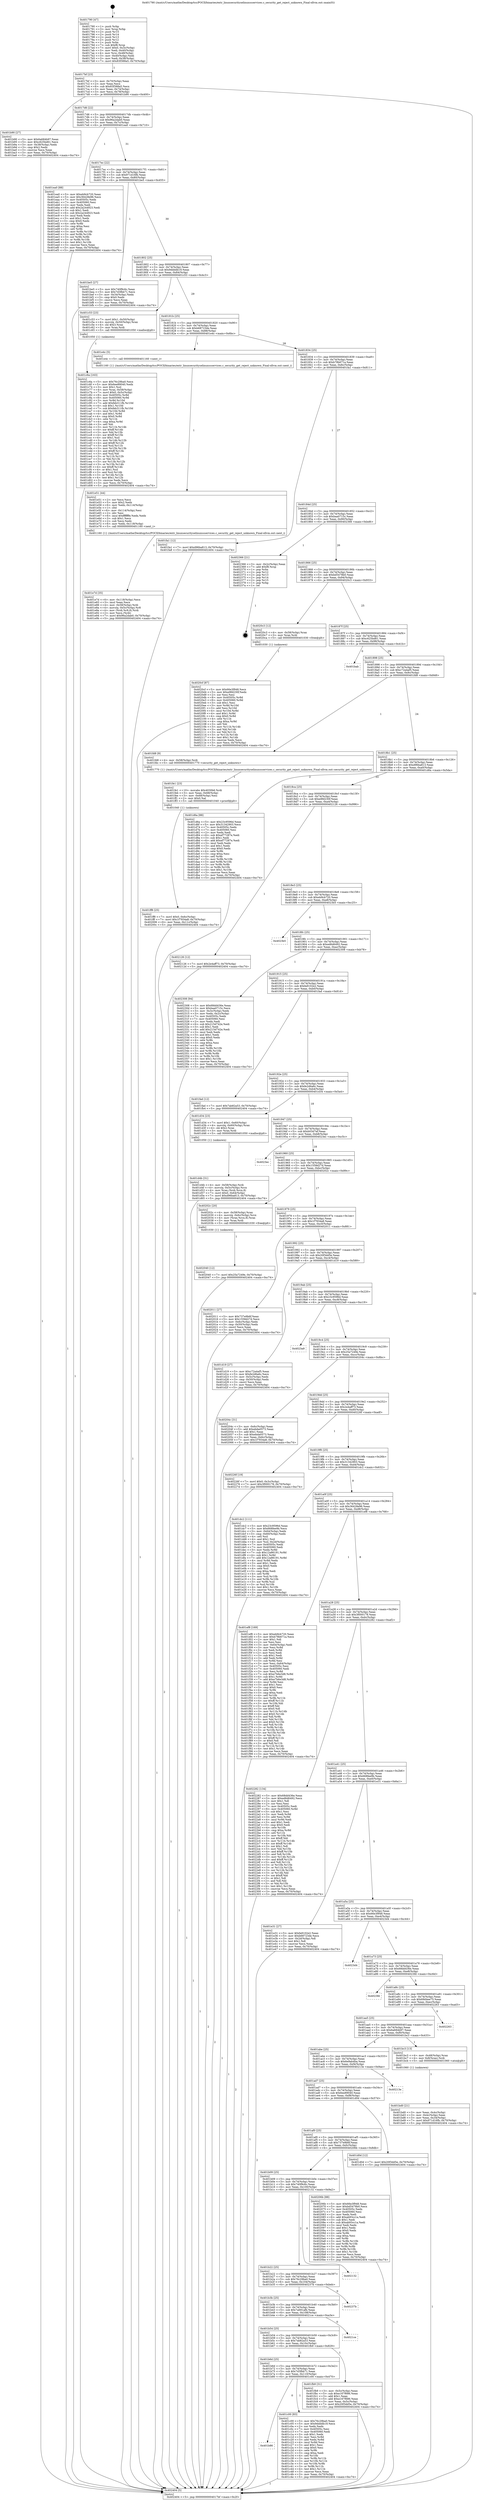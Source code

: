 digraph "0x401790" {
  label = "0x401790 (/mnt/c/Users/mathe/Desktop/tcc/POCII/binaries/extr_linuxsecurityselinuxssservices.c_security_get_reject_unknown_Final-ollvm.out::main(0))"
  labelloc = "t"
  node[shape=record]

  Entry [label="",width=0.3,height=0.3,shape=circle,fillcolor=black,style=filled]
  "0x4017bf" [label="{
     0x4017bf [23]\l
     | [instrs]\l
     &nbsp;&nbsp;0x4017bf \<+3\>: mov -0x70(%rbp),%eax\l
     &nbsp;&nbsp;0x4017c2 \<+2\>: mov %eax,%ecx\l
     &nbsp;&nbsp;0x4017c4 \<+6\>: sub $0x83f388a5,%ecx\l
     &nbsp;&nbsp;0x4017ca \<+3\>: mov %eax,-0x74(%rbp)\l
     &nbsp;&nbsp;0x4017cd \<+3\>: mov %ecx,-0x78(%rbp)\l
     &nbsp;&nbsp;0x4017d0 \<+6\>: je 0000000000401b90 \<main+0x400\>\l
  }"]
  "0x401b90" [label="{
     0x401b90 [27]\l
     | [instrs]\l
     &nbsp;&nbsp;0x401b90 \<+5\>: mov $0x6a684b97,%eax\l
     &nbsp;&nbsp;0x401b95 \<+5\>: mov $0xc625bd61,%ecx\l
     &nbsp;&nbsp;0x401b9a \<+3\>: mov -0x38(%rbp),%edx\l
     &nbsp;&nbsp;0x401b9d \<+3\>: cmp $0x2,%edx\l
     &nbsp;&nbsp;0x401ba0 \<+3\>: cmovne %ecx,%eax\l
     &nbsp;&nbsp;0x401ba3 \<+3\>: mov %eax,-0x70(%rbp)\l
     &nbsp;&nbsp;0x401ba6 \<+5\>: jmp 0000000000402404 \<main+0xc74\>\l
  }"]
  "0x4017d6" [label="{
     0x4017d6 [22]\l
     | [instrs]\l
     &nbsp;&nbsp;0x4017d6 \<+5\>: jmp 00000000004017db \<main+0x4b\>\l
     &nbsp;&nbsp;0x4017db \<+3\>: mov -0x74(%rbp),%eax\l
     &nbsp;&nbsp;0x4017de \<+5\>: sub $0x96a2dab0,%eax\l
     &nbsp;&nbsp;0x4017e3 \<+3\>: mov %eax,-0x7c(%rbp)\l
     &nbsp;&nbsp;0x4017e6 \<+6\>: je 0000000000401ea0 \<main+0x710\>\l
  }"]
  "0x402404" [label="{
     0x402404 [5]\l
     | [instrs]\l
     &nbsp;&nbsp;0x402404 \<+5\>: jmp 00000000004017bf \<main+0x2f\>\l
  }"]
  "0x401790" [label="{
     0x401790 [47]\l
     | [instrs]\l
     &nbsp;&nbsp;0x401790 \<+1\>: push %rbp\l
     &nbsp;&nbsp;0x401791 \<+3\>: mov %rsp,%rbp\l
     &nbsp;&nbsp;0x401794 \<+2\>: push %r15\l
     &nbsp;&nbsp;0x401796 \<+2\>: push %r14\l
     &nbsp;&nbsp;0x401798 \<+2\>: push %r13\l
     &nbsp;&nbsp;0x40179a \<+2\>: push %r12\l
     &nbsp;&nbsp;0x40179c \<+1\>: push %rbx\l
     &nbsp;&nbsp;0x40179d \<+7\>: sub $0xf8,%rsp\l
     &nbsp;&nbsp;0x4017a4 \<+7\>: movl $0x0,-0x3c(%rbp)\l
     &nbsp;&nbsp;0x4017ab \<+3\>: mov %edi,-0x40(%rbp)\l
     &nbsp;&nbsp;0x4017ae \<+4\>: mov %rsi,-0x48(%rbp)\l
     &nbsp;&nbsp;0x4017b2 \<+3\>: mov -0x40(%rbp),%edi\l
     &nbsp;&nbsp;0x4017b5 \<+3\>: mov %edi,-0x38(%rbp)\l
     &nbsp;&nbsp;0x4017b8 \<+7\>: movl $0x83f388a5,-0x70(%rbp)\l
  }"]
  Exit [label="",width=0.3,height=0.3,shape=circle,fillcolor=black,style=filled,peripheries=2]
  "0x401ea0" [label="{
     0x401ea0 [88]\l
     | [instrs]\l
     &nbsp;&nbsp;0x401ea0 \<+5\>: mov $0xeb9cb720,%eax\l
     &nbsp;&nbsp;0x401ea5 \<+5\>: mov $0x36428e96,%ecx\l
     &nbsp;&nbsp;0x401eaa \<+7\>: mov 0x40505c,%edx\l
     &nbsp;&nbsp;0x401eb1 \<+7\>: mov 0x405060,%esi\l
     &nbsp;&nbsp;0x401eb8 \<+2\>: mov %edx,%edi\l
     &nbsp;&nbsp;0x401eba \<+6\>: add $0x2a244923,%edi\l
     &nbsp;&nbsp;0x401ec0 \<+3\>: sub $0x1,%edi\l
     &nbsp;&nbsp;0x401ec3 \<+6\>: sub $0x2a244923,%edi\l
     &nbsp;&nbsp;0x401ec9 \<+3\>: imul %edi,%edx\l
     &nbsp;&nbsp;0x401ecc \<+3\>: and $0x1,%edx\l
     &nbsp;&nbsp;0x401ecf \<+3\>: cmp $0x0,%edx\l
     &nbsp;&nbsp;0x401ed2 \<+4\>: sete %r8b\l
     &nbsp;&nbsp;0x401ed6 \<+3\>: cmp $0xa,%esi\l
     &nbsp;&nbsp;0x401ed9 \<+4\>: setl %r9b\l
     &nbsp;&nbsp;0x401edd \<+3\>: mov %r8b,%r10b\l
     &nbsp;&nbsp;0x401ee0 \<+3\>: and %r9b,%r10b\l
     &nbsp;&nbsp;0x401ee3 \<+3\>: xor %r9b,%r8b\l
     &nbsp;&nbsp;0x401ee6 \<+3\>: or %r8b,%r10b\l
     &nbsp;&nbsp;0x401ee9 \<+4\>: test $0x1,%r10b\l
     &nbsp;&nbsp;0x401eed \<+3\>: cmovne %ecx,%eax\l
     &nbsp;&nbsp;0x401ef0 \<+3\>: mov %eax,-0x70(%rbp)\l
     &nbsp;&nbsp;0x401ef3 \<+5\>: jmp 0000000000402404 \<main+0xc74\>\l
  }"]
  "0x4017ec" [label="{
     0x4017ec [22]\l
     | [instrs]\l
     &nbsp;&nbsp;0x4017ec \<+5\>: jmp 00000000004017f1 \<main+0x61\>\l
     &nbsp;&nbsp;0x4017f1 \<+3\>: mov -0x74(%rbp),%eax\l
     &nbsp;&nbsp;0x4017f4 \<+5\>: sub $0x971d16fb,%eax\l
     &nbsp;&nbsp;0x4017f9 \<+3\>: mov %eax,-0x80(%rbp)\l
     &nbsp;&nbsp;0x4017fc \<+6\>: je 0000000000401be5 \<main+0x455\>\l
  }"]
  "0x4020cf" [label="{
     0x4020cf [87]\l
     | [instrs]\l
     &nbsp;&nbsp;0x4020cf \<+5\>: mov $0x66e3f948,%ecx\l
     &nbsp;&nbsp;0x4020d4 \<+5\>: mov $0xe9fd230f,%edx\l
     &nbsp;&nbsp;0x4020d9 \<+2\>: xor %esi,%esi\l
     &nbsp;&nbsp;0x4020db \<+8\>: mov 0x40505c,%r8d\l
     &nbsp;&nbsp;0x4020e3 \<+8\>: mov 0x405060,%r9d\l
     &nbsp;&nbsp;0x4020eb \<+3\>: sub $0x1,%esi\l
     &nbsp;&nbsp;0x4020ee \<+3\>: mov %r8d,%r10d\l
     &nbsp;&nbsp;0x4020f1 \<+3\>: add %esi,%r10d\l
     &nbsp;&nbsp;0x4020f4 \<+4\>: imul %r10d,%r8d\l
     &nbsp;&nbsp;0x4020f8 \<+4\>: and $0x1,%r8d\l
     &nbsp;&nbsp;0x4020fc \<+4\>: cmp $0x0,%r8d\l
     &nbsp;&nbsp;0x402100 \<+4\>: sete %r11b\l
     &nbsp;&nbsp;0x402104 \<+4\>: cmp $0xa,%r9d\l
     &nbsp;&nbsp;0x402108 \<+3\>: setl %bl\l
     &nbsp;&nbsp;0x40210b \<+3\>: mov %r11b,%r14b\l
     &nbsp;&nbsp;0x40210e \<+3\>: and %bl,%r14b\l
     &nbsp;&nbsp;0x402111 \<+3\>: xor %bl,%r11b\l
     &nbsp;&nbsp;0x402114 \<+3\>: or %r11b,%r14b\l
     &nbsp;&nbsp;0x402117 \<+4\>: test $0x1,%r14b\l
     &nbsp;&nbsp;0x40211b \<+3\>: cmovne %edx,%ecx\l
     &nbsp;&nbsp;0x40211e \<+3\>: mov %ecx,-0x70(%rbp)\l
     &nbsp;&nbsp;0x402121 \<+5\>: jmp 0000000000402404 \<main+0xc74\>\l
  }"]
  "0x401be5" [label="{
     0x401be5 [27]\l
     | [instrs]\l
     &nbsp;&nbsp;0x401be5 \<+5\>: mov $0x740f9c6c,%eax\l
     &nbsp;&nbsp;0x401bea \<+5\>: mov $0x7d3fbb71,%ecx\l
     &nbsp;&nbsp;0x401bef \<+3\>: mov -0x34(%rbp),%edx\l
     &nbsp;&nbsp;0x401bf2 \<+3\>: cmp $0x0,%edx\l
     &nbsp;&nbsp;0x401bf5 \<+3\>: cmove %ecx,%eax\l
     &nbsp;&nbsp;0x401bf8 \<+3\>: mov %eax,-0x70(%rbp)\l
     &nbsp;&nbsp;0x401bfb \<+5\>: jmp 0000000000402404 \<main+0xc74\>\l
  }"]
  "0x401802" [label="{
     0x401802 [25]\l
     | [instrs]\l
     &nbsp;&nbsp;0x401802 \<+5\>: jmp 0000000000401807 \<main+0x77\>\l
     &nbsp;&nbsp;0x401807 \<+3\>: mov -0x74(%rbp),%eax\l
     &nbsp;&nbsp;0x40180a \<+5\>: sub $0x9ddddb19,%eax\l
     &nbsp;&nbsp;0x40180f \<+6\>: mov %eax,-0x84(%rbp)\l
     &nbsp;&nbsp;0x401815 \<+6\>: je 0000000000401c53 \<main+0x4c3\>\l
  }"]
  "0x402040" [label="{
     0x402040 [12]\l
     | [instrs]\l
     &nbsp;&nbsp;0x402040 \<+7\>: movl $0x25a7249e,-0x70(%rbp)\l
     &nbsp;&nbsp;0x402047 \<+5\>: jmp 0000000000402404 \<main+0xc74\>\l
  }"]
  "0x401c53" [label="{
     0x401c53 [23]\l
     | [instrs]\l
     &nbsp;&nbsp;0x401c53 \<+7\>: movl $0x1,-0x50(%rbp)\l
     &nbsp;&nbsp;0x401c5a \<+4\>: movslq -0x50(%rbp),%rax\l
     &nbsp;&nbsp;0x401c5e \<+4\>: shl $0x3,%rax\l
     &nbsp;&nbsp;0x401c62 \<+3\>: mov %rax,%rdi\l
     &nbsp;&nbsp;0x401c65 \<+5\>: call 0000000000401050 \<malloc@plt\>\l
     | [calls]\l
     &nbsp;&nbsp;0x401050 \{1\} (unknown)\l
  }"]
  "0x40181b" [label="{
     0x40181b [25]\l
     | [instrs]\l
     &nbsp;&nbsp;0x40181b \<+5\>: jmp 0000000000401820 \<main+0x90\>\l
     &nbsp;&nbsp;0x401820 \<+3\>: mov -0x74(%rbp),%eax\l
     &nbsp;&nbsp;0x401823 \<+5\>: sub $0xb68723de,%eax\l
     &nbsp;&nbsp;0x401828 \<+6\>: mov %eax,-0x88(%rbp)\l
     &nbsp;&nbsp;0x40182e \<+6\>: je 0000000000401e4c \<main+0x6bc\>\l
  }"]
  "0x401ff8" [label="{
     0x401ff8 [25]\l
     | [instrs]\l
     &nbsp;&nbsp;0x401ff8 \<+7\>: movl $0x0,-0x6c(%rbp)\l
     &nbsp;&nbsp;0x401fff \<+7\>: movl $0x1f7934a8,-0x70(%rbp)\l
     &nbsp;&nbsp;0x402006 \<+6\>: mov %eax,-0x11c(%rbp)\l
     &nbsp;&nbsp;0x40200c \<+5\>: jmp 0000000000402404 \<main+0xc74\>\l
  }"]
  "0x401e4c" [label="{
     0x401e4c [5]\l
     | [instrs]\l
     &nbsp;&nbsp;0x401e4c \<+5\>: call 0000000000401160 \<next_i\>\l
     | [calls]\l
     &nbsp;&nbsp;0x401160 \{1\} (/mnt/c/Users/mathe/Desktop/tcc/POCII/binaries/extr_linuxsecurityselinuxssservices.c_security_get_reject_unknown_Final-ollvm.out::next_i)\l
  }"]
  "0x401834" [label="{
     0x401834 [25]\l
     | [instrs]\l
     &nbsp;&nbsp;0x401834 \<+5\>: jmp 0000000000401839 \<main+0xa9\>\l
     &nbsp;&nbsp;0x401839 \<+3\>: mov -0x74(%rbp),%eax\l
     &nbsp;&nbsp;0x40183c \<+5\>: sub $0xb78b671a,%eax\l
     &nbsp;&nbsp;0x401841 \<+6\>: mov %eax,-0x8c(%rbp)\l
     &nbsp;&nbsp;0x401847 \<+6\>: je 0000000000401fa1 \<main+0x811\>\l
  }"]
  "0x401fe1" [label="{
     0x401fe1 [23]\l
     | [instrs]\l
     &nbsp;&nbsp;0x401fe1 \<+10\>: movabs $0x4030b6,%rdi\l
     &nbsp;&nbsp;0x401feb \<+3\>: mov %eax,-0x68(%rbp)\l
     &nbsp;&nbsp;0x401fee \<+3\>: mov -0x68(%rbp),%esi\l
     &nbsp;&nbsp;0x401ff1 \<+2\>: mov $0x0,%al\l
     &nbsp;&nbsp;0x401ff3 \<+5\>: call 0000000000401040 \<printf@plt\>\l
     | [calls]\l
     &nbsp;&nbsp;0x401040 \{1\} (unknown)\l
  }"]
  "0x401fa1" [label="{
     0x401fa1 [12]\l
     | [instrs]\l
     &nbsp;&nbsp;0x401fa1 \<+7\>: movl $0xd96ba813,-0x70(%rbp)\l
     &nbsp;&nbsp;0x401fa8 \<+5\>: jmp 0000000000402404 \<main+0xc74\>\l
  }"]
  "0x40184d" [label="{
     0x40184d [25]\l
     | [instrs]\l
     &nbsp;&nbsp;0x40184d \<+5\>: jmp 0000000000401852 \<main+0xc2\>\l
     &nbsp;&nbsp;0x401852 \<+3\>: mov -0x74(%rbp),%eax\l
     &nbsp;&nbsp;0x401855 \<+5\>: sub $0xbaa0715c,%eax\l
     &nbsp;&nbsp;0x40185a \<+6\>: mov %eax,-0x90(%rbp)\l
     &nbsp;&nbsp;0x401860 \<+6\>: je 0000000000402366 \<main+0xbd6\>\l
  }"]
  "0x401e7d" [label="{
     0x401e7d [35]\l
     | [instrs]\l
     &nbsp;&nbsp;0x401e7d \<+6\>: mov -0x118(%rbp),%ecx\l
     &nbsp;&nbsp;0x401e83 \<+3\>: imul %eax,%ecx\l
     &nbsp;&nbsp;0x401e86 \<+4\>: mov -0x58(%rbp),%rdi\l
     &nbsp;&nbsp;0x401e8a \<+4\>: movslq -0x5c(%rbp),%r8\l
     &nbsp;&nbsp;0x401e8e \<+4\>: mov (%rdi,%r8,8),%rdi\l
     &nbsp;&nbsp;0x401e92 \<+2\>: mov %ecx,(%rdi)\l
     &nbsp;&nbsp;0x401e94 \<+7\>: movl $0x96a2dab0,-0x70(%rbp)\l
     &nbsp;&nbsp;0x401e9b \<+5\>: jmp 0000000000402404 \<main+0xc74\>\l
  }"]
  "0x402366" [label="{
     0x402366 [21]\l
     | [instrs]\l
     &nbsp;&nbsp;0x402366 \<+3\>: mov -0x2c(%rbp),%eax\l
     &nbsp;&nbsp;0x402369 \<+7\>: add $0xf8,%rsp\l
     &nbsp;&nbsp;0x402370 \<+1\>: pop %rbx\l
     &nbsp;&nbsp;0x402371 \<+2\>: pop %r12\l
     &nbsp;&nbsp;0x402373 \<+2\>: pop %r13\l
     &nbsp;&nbsp;0x402375 \<+2\>: pop %r14\l
     &nbsp;&nbsp;0x402377 \<+2\>: pop %r15\l
     &nbsp;&nbsp;0x402379 \<+1\>: pop %rbp\l
     &nbsp;&nbsp;0x40237a \<+1\>: ret\l
  }"]
  "0x401866" [label="{
     0x401866 [25]\l
     | [instrs]\l
     &nbsp;&nbsp;0x401866 \<+5\>: jmp 000000000040186b \<main+0xdb\>\l
     &nbsp;&nbsp;0x40186b \<+3\>: mov -0x74(%rbp),%eax\l
     &nbsp;&nbsp;0x40186e \<+5\>: sub $0xbd5478b0,%eax\l
     &nbsp;&nbsp;0x401873 \<+6\>: mov %eax,-0x94(%rbp)\l
     &nbsp;&nbsp;0x401879 \<+6\>: je 00000000004020c3 \<main+0x933\>\l
  }"]
  "0x401e51" [label="{
     0x401e51 [44]\l
     | [instrs]\l
     &nbsp;&nbsp;0x401e51 \<+2\>: xor %ecx,%ecx\l
     &nbsp;&nbsp;0x401e53 \<+5\>: mov $0x2,%edx\l
     &nbsp;&nbsp;0x401e58 \<+6\>: mov %edx,-0x114(%rbp)\l
     &nbsp;&nbsp;0x401e5e \<+1\>: cltd\l
     &nbsp;&nbsp;0x401e5f \<+6\>: mov -0x114(%rbp),%esi\l
     &nbsp;&nbsp;0x401e65 \<+2\>: idiv %esi\l
     &nbsp;&nbsp;0x401e67 \<+6\>: imul $0xfffffffe,%edx,%edx\l
     &nbsp;&nbsp;0x401e6d \<+3\>: sub $0x1,%ecx\l
     &nbsp;&nbsp;0x401e70 \<+2\>: sub %ecx,%edx\l
     &nbsp;&nbsp;0x401e72 \<+6\>: mov %edx,-0x118(%rbp)\l
     &nbsp;&nbsp;0x401e78 \<+5\>: call 0000000000401160 \<next_i\>\l
     | [calls]\l
     &nbsp;&nbsp;0x401160 \{1\} (/mnt/c/Users/mathe/Desktop/tcc/POCII/binaries/extr_linuxsecurityselinuxssservices.c_security_get_reject_unknown_Final-ollvm.out::next_i)\l
  }"]
  "0x4020c3" [label="{
     0x4020c3 [12]\l
     | [instrs]\l
     &nbsp;&nbsp;0x4020c3 \<+4\>: mov -0x58(%rbp),%rax\l
     &nbsp;&nbsp;0x4020c7 \<+3\>: mov %rax,%rdi\l
     &nbsp;&nbsp;0x4020ca \<+5\>: call 0000000000401030 \<free@plt\>\l
     | [calls]\l
     &nbsp;&nbsp;0x401030 \{1\} (unknown)\l
  }"]
  "0x40187f" [label="{
     0x40187f [25]\l
     | [instrs]\l
     &nbsp;&nbsp;0x40187f \<+5\>: jmp 0000000000401884 \<main+0xf4\>\l
     &nbsp;&nbsp;0x401884 \<+3\>: mov -0x74(%rbp),%eax\l
     &nbsp;&nbsp;0x401887 \<+5\>: sub $0xc625bd61,%eax\l
     &nbsp;&nbsp;0x40188c \<+6\>: mov %eax,-0x98(%rbp)\l
     &nbsp;&nbsp;0x401892 \<+6\>: je 0000000000401bab \<main+0x41b\>\l
  }"]
  "0x401d4b" [label="{
     0x401d4b [31]\l
     | [instrs]\l
     &nbsp;&nbsp;0x401d4b \<+4\>: mov -0x58(%rbp),%rdi\l
     &nbsp;&nbsp;0x401d4f \<+4\>: movslq -0x5c(%rbp),%rcx\l
     &nbsp;&nbsp;0x401d53 \<+4\>: mov %rax,(%rdi,%rcx,8)\l
     &nbsp;&nbsp;0x401d57 \<+7\>: movl $0x0,-0x64(%rbp)\l
     &nbsp;&nbsp;0x401d5e \<+7\>: movl $0xd96ba813,-0x70(%rbp)\l
     &nbsp;&nbsp;0x401d65 \<+5\>: jmp 0000000000402404 \<main+0xc74\>\l
  }"]
  "0x401bab" [label="{
     0x401bab\l
  }", style=dashed]
  "0x401898" [label="{
     0x401898 [25]\l
     | [instrs]\l
     &nbsp;&nbsp;0x401898 \<+5\>: jmp 000000000040189d \<main+0x10d\>\l
     &nbsp;&nbsp;0x40189d \<+3\>: mov -0x74(%rbp),%eax\l
     &nbsp;&nbsp;0x4018a0 \<+5\>: sub $0xc72a4af5,%eax\l
     &nbsp;&nbsp;0x4018a5 \<+6\>: mov %eax,-0x9c(%rbp)\l
     &nbsp;&nbsp;0x4018ab \<+6\>: je 0000000000401fd8 \<main+0x848\>\l
  }"]
  "0x401c6a" [label="{
     0x401c6a [163]\l
     | [instrs]\l
     &nbsp;&nbsp;0x401c6a \<+5\>: mov $0x76c29ba0,%ecx\l
     &nbsp;&nbsp;0x401c6f \<+5\>: mov $0x6ee89040,%edx\l
     &nbsp;&nbsp;0x401c74 \<+3\>: mov $0x1,%sil\l
     &nbsp;&nbsp;0x401c77 \<+4\>: mov %rax,-0x58(%rbp)\l
     &nbsp;&nbsp;0x401c7b \<+7\>: movl $0x0,-0x5c(%rbp)\l
     &nbsp;&nbsp;0x401c82 \<+8\>: mov 0x40505c,%r8d\l
     &nbsp;&nbsp;0x401c8a \<+8\>: mov 0x405060,%r9d\l
     &nbsp;&nbsp;0x401c92 \<+3\>: mov %r8d,%r10d\l
     &nbsp;&nbsp;0x401c95 \<+7\>: add $0xfeb311fb,%r10d\l
     &nbsp;&nbsp;0x401c9c \<+4\>: sub $0x1,%r10d\l
     &nbsp;&nbsp;0x401ca0 \<+7\>: sub $0xfeb311fb,%r10d\l
     &nbsp;&nbsp;0x401ca7 \<+4\>: imul %r10d,%r8d\l
     &nbsp;&nbsp;0x401cab \<+4\>: and $0x1,%r8d\l
     &nbsp;&nbsp;0x401caf \<+4\>: cmp $0x0,%r8d\l
     &nbsp;&nbsp;0x401cb3 \<+4\>: sete %r11b\l
     &nbsp;&nbsp;0x401cb7 \<+4\>: cmp $0xa,%r9d\l
     &nbsp;&nbsp;0x401cbb \<+3\>: setl %bl\l
     &nbsp;&nbsp;0x401cbe \<+3\>: mov %r11b,%r14b\l
     &nbsp;&nbsp;0x401cc1 \<+4\>: xor $0xff,%r14b\l
     &nbsp;&nbsp;0x401cc5 \<+3\>: mov %bl,%r15b\l
     &nbsp;&nbsp;0x401cc8 \<+4\>: xor $0xff,%r15b\l
     &nbsp;&nbsp;0x401ccc \<+4\>: xor $0x1,%sil\l
     &nbsp;&nbsp;0x401cd0 \<+3\>: mov %r14b,%r12b\l
     &nbsp;&nbsp;0x401cd3 \<+4\>: and $0xff,%r12b\l
     &nbsp;&nbsp;0x401cd7 \<+3\>: and %sil,%r11b\l
     &nbsp;&nbsp;0x401cda \<+3\>: mov %r15b,%r13b\l
     &nbsp;&nbsp;0x401cdd \<+4\>: and $0xff,%r13b\l
     &nbsp;&nbsp;0x401ce1 \<+3\>: and %sil,%bl\l
     &nbsp;&nbsp;0x401ce4 \<+3\>: or %r11b,%r12b\l
     &nbsp;&nbsp;0x401ce7 \<+3\>: or %bl,%r13b\l
     &nbsp;&nbsp;0x401cea \<+3\>: xor %r13b,%r12b\l
     &nbsp;&nbsp;0x401ced \<+3\>: or %r15b,%r14b\l
     &nbsp;&nbsp;0x401cf0 \<+4\>: xor $0xff,%r14b\l
     &nbsp;&nbsp;0x401cf4 \<+4\>: or $0x1,%sil\l
     &nbsp;&nbsp;0x401cf8 \<+3\>: and %sil,%r14b\l
     &nbsp;&nbsp;0x401cfb \<+3\>: or %r14b,%r12b\l
     &nbsp;&nbsp;0x401cfe \<+4\>: test $0x1,%r12b\l
     &nbsp;&nbsp;0x401d02 \<+3\>: cmovne %edx,%ecx\l
     &nbsp;&nbsp;0x401d05 \<+3\>: mov %ecx,-0x70(%rbp)\l
     &nbsp;&nbsp;0x401d08 \<+5\>: jmp 0000000000402404 \<main+0xc74\>\l
  }"]
  "0x401fd8" [label="{
     0x401fd8 [9]\l
     | [instrs]\l
     &nbsp;&nbsp;0x401fd8 \<+4\>: mov -0x58(%rbp),%rdi\l
     &nbsp;&nbsp;0x401fdc \<+5\>: call 0000000000401770 \<security_get_reject_unknown\>\l
     | [calls]\l
     &nbsp;&nbsp;0x401770 \{1\} (/mnt/c/Users/mathe/Desktop/tcc/POCII/binaries/extr_linuxsecurityselinuxssservices.c_security_get_reject_unknown_Final-ollvm.out::security_get_reject_unknown)\l
  }"]
  "0x4018b1" [label="{
     0x4018b1 [25]\l
     | [instrs]\l
     &nbsp;&nbsp;0x4018b1 \<+5\>: jmp 00000000004018b6 \<main+0x126\>\l
     &nbsp;&nbsp;0x4018b6 \<+3\>: mov -0x74(%rbp),%eax\l
     &nbsp;&nbsp;0x4018b9 \<+5\>: sub $0xd96ba813,%eax\l
     &nbsp;&nbsp;0x4018be \<+6\>: mov %eax,-0xa0(%rbp)\l
     &nbsp;&nbsp;0x4018c4 \<+6\>: je 0000000000401d6a \<main+0x5da\>\l
  }"]
  "0x401b86" [label="{
     0x401b86\l
  }", style=dashed]
  "0x401d6a" [label="{
     0x401d6a [88]\l
     | [instrs]\l
     &nbsp;&nbsp;0x401d6a \<+5\>: mov $0x23c9596d,%eax\l
     &nbsp;&nbsp;0x401d6f \<+5\>: mov $0x31342903,%ecx\l
     &nbsp;&nbsp;0x401d74 \<+7\>: mov 0x40505c,%edx\l
     &nbsp;&nbsp;0x401d7b \<+7\>: mov 0x405060,%esi\l
     &nbsp;&nbsp;0x401d82 \<+2\>: mov %edx,%edi\l
     &nbsp;&nbsp;0x401d84 \<+6\>: sub $0xef77287e,%edi\l
     &nbsp;&nbsp;0x401d8a \<+3\>: sub $0x1,%edi\l
     &nbsp;&nbsp;0x401d8d \<+6\>: add $0xef77287e,%edi\l
     &nbsp;&nbsp;0x401d93 \<+3\>: imul %edi,%edx\l
     &nbsp;&nbsp;0x401d96 \<+3\>: and $0x1,%edx\l
     &nbsp;&nbsp;0x401d99 \<+3\>: cmp $0x0,%edx\l
     &nbsp;&nbsp;0x401d9c \<+4\>: sete %r8b\l
     &nbsp;&nbsp;0x401da0 \<+3\>: cmp $0xa,%esi\l
     &nbsp;&nbsp;0x401da3 \<+4\>: setl %r9b\l
     &nbsp;&nbsp;0x401da7 \<+3\>: mov %r8b,%r10b\l
     &nbsp;&nbsp;0x401daa \<+3\>: and %r9b,%r10b\l
     &nbsp;&nbsp;0x401dad \<+3\>: xor %r9b,%r8b\l
     &nbsp;&nbsp;0x401db0 \<+3\>: or %r8b,%r10b\l
     &nbsp;&nbsp;0x401db3 \<+4\>: test $0x1,%r10b\l
     &nbsp;&nbsp;0x401db7 \<+3\>: cmovne %ecx,%eax\l
     &nbsp;&nbsp;0x401dba \<+3\>: mov %eax,-0x70(%rbp)\l
     &nbsp;&nbsp;0x401dbd \<+5\>: jmp 0000000000402404 \<main+0xc74\>\l
  }"]
  "0x4018ca" [label="{
     0x4018ca [25]\l
     | [instrs]\l
     &nbsp;&nbsp;0x4018ca \<+5\>: jmp 00000000004018cf \<main+0x13f\>\l
     &nbsp;&nbsp;0x4018cf \<+3\>: mov -0x74(%rbp),%eax\l
     &nbsp;&nbsp;0x4018d2 \<+5\>: sub $0xe9fd230f,%eax\l
     &nbsp;&nbsp;0x4018d7 \<+6\>: mov %eax,-0xa4(%rbp)\l
     &nbsp;&nbsp;0x4018dd \<+6\>: je 0000000000402126 \<main+0x996\>\l
  }"]
  "0x401c00" [label="{
     0x401c00 [83]\l
     | [instrs]\l
     &nbsp;&nbsp;0x401c00 \<+5\>: mov $0x76c29ba0,%eax\l
     &nbsp;&nbsp;0x401c05 \<+5\>: mov $0x9ddddb19,%ecx\l
     &nbsp;&nbsp;0x401c0a \<+2\>: xor %edx,%edx\l
     &nbsp;&nbsp;0x401c0c \<+7\>: mov 0x40505c,%esi\l
     &nbsp;&nbsp;0x401c13 \<+7\>: mov 0x405060,%edi\l
     &nbsp;&nbsp;0x401c1a \<+3\>: sub $0x1,%edx\l
     &nbsp;&nbsp;0x401c1d \<+3\>: mov %esi,%r8d\l
     &nbsp;&nbsp;0x401c20 \<+3\>: add %edx,%r8d\l
     &nbsp;&nbsp;0x401c23 \<+4\>: imul %r8d,%esi\l
     &nbsp;&nbsp;0x401c27 \<+3\>: and $0x1,%esi\l
     &nbsp;&nbsp;0x401c2a \<+3\>: cmp $0x0,%esi\l
     &nbsp;&nbsp;0x401c2d \<+4\>: sete %r9b\l
     &nbsp;&nbsp;0x401c31 \<+3\>: cmp $0xa,%edi\l
     &nbsp;&nbsp;0x401c34 \<+4\>: setl %r10b\l
     &nbsp;&nbsp;0x401c38 \<+3\>: mov %r9b,%r11b\l
     &nbsp;&nbsp;0x401c3b \<+3\>: and %r10b,%r11b\l
     &nbsp;&nbsp;0x401c3e \<+3\>: xor %r10b,%r9b\l
     &nbsp;&nbsp;0x401c41 \<+3\>: or %r9b,%r11b\l
     &nbsp;&nbsp;0x401c44 \<+4\>: test $0x1,%r11b\l
     &nbsp;&nbsp;0x401c48 \<+3\>: cmovne %ecx,%eax\l
     &nbsp;&nbsp;0x401c4b \<+3\>: mov %eax,-0x70(%rbp)\l
     &nbsp;&nbsp;0x401c4e \<+5\>: jmp 0000000000402404 \<main+0xc74\>\l
  }"]
  "0x402126" [label="{
     0x402126 [12]\l
     | [instrs]\l
     &nbsp;&nbsp;0x402126 \<+7\>: movl $0x2e4aff73,-0x70(%rbp)\l
     &nbsp;&nbsp;0x40212d \<+5\>: jmp 0000000000402404 \<main+0xc74\>\l
  }"]
  "0x4018e3" [label="{
     0x4018e3 [25]\l
     | [instrs]\l
     &nbsp;&nbsp;0x4018e3 \<+5\>: jmp 00000000004018e8 \<main+0x158\>\l
     &nbsp;&nbsp;0x4018e8 \<+3\>: mov -0x74(%rbp),%eax\l
     &nbsp;&nbsp;0x4018eb \<+5\>: sub $0xeb9cb720,%eax\l
     &nbsp;&nbsp;0x4018f0 \<+6\>: mov %eax,-0xa8(%rbp)\l
     &nbsp;&nbsp;0x4018f6 \<+6\>: je 00000000004023b5 \<main+0xc25\>\l
  }"]
  "0x401b6d" [label="{
     0x401b6d [25]\l
     | [instrs]\l
     &nbsp;&nbsp;0x401b6d \<+5\>: jmp 0000000000401b72 \<main+0x3e2\>\l
     &nbsp;&nbsp;0x401b72 \<+3\>: mov -0x74(%rbp),%eax\l
     &nbsp;&nbsp;0x401b75 \<+5\>: sub $0x7d3fbb71,%eax\l
     &nbsp;&nbsp;0x401b7a \<+6\>: mov %eax,-0x110(%rbp)\l
     &nbsp;&nbsp;0x401b80 \<+6\>: je 0000000000401c00 \<main+0x470\>\l
  }"]
  "0x4023b5" [label="{
     0x4023b5\l
  }", style=dashed]
  "0x4018fc" [label="{
     0x4018fc [25]\l
     | [instrs]\l
     &nbsp;&nbsp;0x4018fc \<+5\>: jmp 0000000000401901 \<main+0x171\>\l
     &nbsp;&nbsp;0x401901 \<+3\>: mov -0x74(%rbp),%eax\l
     &nbsp;&nbsp;0x401904 \<+5\>: sub $0xed6d6492,%eax\l
     &nbsp;&nbsp;0x401909 \<+6\>: mov %eax,-0xac(%rbp)\l
     &nbsp;&nbsp;0x40190f \<+6\>: je 0000000000402308 \<main+0xb78\>\l
  }"]
  "0x401fb9" [label="{
     0x401fb9 [31]\l
     | [instrs]\l
     &nbsp;&nbsp;0x401fb9 \<+3\>: mov -0x5c(%rbp),%eax\l
     &nbsp;&nbsp;0x401fbc \<+5\>: sub $0xe167f686,%eax\l
     &nbsp;&nbsp;0x401fc1 \<+3\>: add $0x1,%eax\l
     &nbsp;&nbsp;0x401fc4 \<+5\>: add $0xe167f686,%eax\l
     &nbsp;&nbsp;0x401fc9 \<+3\>: mov %eax,-0x5c(%rbp)\l
     &nbsp;&nbsp;0x401fcc \<+7\>: movl $0x20f3dd5e,-0x70(%rbp)\l
     &nbsp;&nbsp;0x401fd3 \<+5\>: jmp 0000000000402404 \<main+0xc74\>\l
  }"]
  "0x402308" [label="{
     0x402308 [94]\l
     | [instrs]\l
     &nbsp;&nbsp;0x402308 \<+5\>: mov $0x68dd436e,%eax\l
     &nbsp;&nbsp;0x40230d \<+5\>: mov $0xbaa0715c,%ecx\l
     &nbsp;&nbsp;0x402312 \<+3\>: mov -0x3c(%rbp),%edx\l
     &nbsp;&nbsp;0x402315 \<+3\>: mov %edx,-0x2c(%rbp)\l
     &nbsp;&nbsp;0x402318 \<+7\>: mov 0x40505c,%edx\l
     &nbsp;&nbsp;0x40231f \<+7\>: mov 0x405060,%esi\l
     &nbsp;&nbsp;0x402326 \<+2\>: mov %edx,%edi\l
     &nbsp;&nbsp;0x402328 \<+6\>: sub $0x215d742e,%edi\l
     &nbsp;&nbsp;0x40232e \<+3\>: sub $0x1,%edi\l
     &nbsp;&nbsp;0x402331 \<+6\>: add $0x215d742e,%edi\l
     &nbsp;&nbsp;0x402337 \<+3\>: imul %edi,%edx\l
     &nbsp;&nbsp;0x40233a \<+3\>: and $0x1,%edx\l
     &nbsp;&nbsp;0x40233d \<+3\>: cmp $0x0,%edx\l
     &nbsp;&nbsp;0x402340 \<+4\>: sete %r8b\l
     &nbsp;&nbsp;0x402344 \<+3\>: cmp $0xa,%esi\l
     &nbsp;&nbsp;0x402347 \<+4\>: setl %r9b\l
     &nbsp;&nbsp;0x40234b \<+3\>: mov %r8b,%r10b\l
     &nbsp;&nbsp;0x40234e \<+3\>: and %r9b,%r10b\l
     &nbsp;&nbsp;0x402351 \<+3\>: xor %r9b,%r8b\l
     &nbsp;&nbsp;0x402354 \<+3\>: or %r8b,%r10b\l
     &nbsp;&nbsp;0x402357 \<+4\>: test $0x1,%r10b\l
     &nbsp;&nbsp;0x40235b \<+3\>: cmovne %ecx,%eax\l
     &nbsp;&nbsp;0x40235e \<+3\>: mov %eax,-0x70(%rbp)\l
     &nbsp;&nbsp;0x402361 \<+5\>: jmp 0000000000402404 \<main+0xc74\>\l
  }"]
  "0x401915" [label="{
     0x401915 [25]\l
     | [instrs]\l
     &nbsp;&nbsp;0x401915 \<+5\>: jmp 000000000040191a \<main+0x18a\>\l
     &nbsp;&nbsp;0x40191a \<+3\>: mov -0x74(%rbp),%eax\l
     &nbsp;&nbsp;0x40191d \<+5\>: sub $0xfa9102e2,%eax\l
     &nbsp;&nbsp;0x401922 \<+6\>: mov %eax,-0xb0(%rbp)\l
     &nbsp;&nbsp;0x401928 \<+6\>: je 0000000000401fad \<main+0x81d\>\l
  }"]
  "0x401b54" [label="{
     0x401b54 [25]\l
     | [instrs]\l
     &nbsp;&nbsp;0x401b54 \<+5\>: jmp 0000000000401b59 \<main+0x3c9\>\l
     &nbsp;&nbsp;0x401b59 \<+3\>: mov -0x74(%rbp),%eax\l
     &nbsp;&nbsp;0x401b5c \<+5\>: sub $0x7ab82a53,%eax\l
     &nbsp;&nbsp;0x401b61 \<+6\>: mov %eax,-0x10c(%rbp)\l
     &nbsp;&nbsp;0x401b67 \<+6\>: je 0000000000401fb9 \<main+0x829\>\l
  }"]
  "0x401fad" [label="{
     0x401fad [12]\l
     | [instrs]\l
     &nbsp;&nbsp;0x401fad \<+7\>: movl $0x7ab82a53,-0x70(%rbp)\l
     &nbsp;&nbsp;0x401fb4 \<+5\>: jmp 0000000000402404 \<main+0xc74\>\l
  }"]
  "0x40192e" [label="{
     0x40192e [25]\l
     | [instrs]\l
     &nbsp;&nbsp;0x40192e \<+5\>: jmp 0000000000401933 \<main+0x1a3\>\l
     &nbsp;&nbsp;0x401933 \<+3\>: mov -0x74(%rbp),%eax\l
     &nbsp;&nbsp;0x401936 \<+5\>: sub $0xfe2d6a6c,%eax\l
     &nbsp;&nbsp;0x40193b \<+6\>: mov %eax,-0xb4(%rbp)\l
     &nbsp;&nbsp;0x401941 \<+6\>: je 0000000000401d34 \<main+0x5a4\>\l
  }"]
  "0x4021ce" [label="{
     0x4021ce\l
  }", style=dashed]
  "0x401d34" [label="{
     0x401d34 [23]\l
     | [instrs]\l
     &nbsp;&nbsp;0x401d34 \<+7\>: movl $0x1,-0x60(%rbp)\l
     &nbsp;&nbsp;0x401d3b \<+4\>: movslq -0x60(%rbp),%rax\l
     &nbsp;&nbsp;0x401d3f \<+4\>: shl $0x2,%rax\l
     &nbsp;&nbsp;0x401d43 \<+3\>: mov %rax,%rdi\l
     &nbsp;&nbsp;0x401d46 \<+5\>: call 0000000000401050 \<malloc@plt\>\l
     | [calls]\l
     &nbsp;&nbsp;0x401050 \{1\} (unknown)\l
  }"]
  "0x401947" [label="{
     0x401947 [25]\l
     | [instrs]\l
     &nbsp;&nbsp;0x401947 \<+5\>: jmp 000000000040194c \<main+0x1bc\>\l
     &nbsp;&nbsp;0x40194c \<+3\>: mov -0x74(%rbp),%eax\l
     &nbsp;&nbsp;0x40194f \<+5\>: sub $0xb03d7ef,%eax\l
     &nbsp;&nbsp;0x401954 \<+6\>: mov %eax,-0xb8(%rbp)\l
     &nbsp;&nbsp;0x40195a \<+6\>: je 00000000004023ec \<main+0xc5c\>\l
  }"]
  "0x401b3b" [label="{
     0x401b3b [25]\l
     | [instrs]\l
     &nbsp;&nbsp;0x401b3b \<+5\>: jmp 0000000000401b40 \<main+0x3b0\>\l
     &nbsp;&nbsp;0x401b40 \<+3\>: mov -0x74(%rbp),%eax\l
     &nbsp;&nbsp;0x401b43 \<+5\>: sub $0x7a691afb,%eax\l
     &nbsp;&nbsp;0x401b48 \<+6\>: mov %eax,-0x108(%rbp)\l
     &nbsp;&nbsp;0x401b4e \<+6\>: je 00000000004021ce \<main+0xa3e\>\l
  }"]
  "0x4023ec" [label="{
     0x4023ec\l
  }", style=dashed]
  "0x401960" [label="{
     0x401960 [25]\l
     | [instrs]\l
     &nbsp;&nbsp;0x401960 \<+5\>: jmp 0000000000401965 \<main+0x1d5\>\l
     &nbsp;&nbsp;0x401965 \<+3\>: mov -0x74(%rbp),%eax\l
     &nbsp;&nbsp;0x401968 \<+5\>: sub $0x1558d27d,%eax\l
     &nbsp;&nbsp;0x40196d \<+6\>: mov %eax,-0xbc(%rbp)\l
     &nbsp;&nbsp;0x401973 \<+6\>: je 000000000040202c \<main+0x89c\>\l
  }"]
  "0x40237b" [label="{
     0x40237b\l
  }", style=dashed]
  "0x40202c" [label="{
     0x40202c [20]\l
     | [instrs]\l
     &nbsp;&nbsp;0x40202c \<+4\>: mov -0x58(%rbp),%rax\l
     &nbsp;&nbsp;0x402030 \<+4\>: movslq -0x6c(%rbp),%rcx\l
     &nbsp;&nbsp;0x402034 \<+4\>: mov (%rax,%rcx,8),%rax\l
     &nbsp;&nbsp;0x402038 \<+3\>: mov %rax,%rdi\l
     &nbsp;&nbsp;0x40203b \<+5\>: call 0000000000401030 \<free@plt\>\l
     | [calls]\l
     &nbsp;&nbsp;0x401030 \{1\} (unknown)\l
  }"]
  "0x401979" [label="{
     0x401979 [25]\l
     | [instrs]\l
     &nbsp;&nbsp;0x401979 \<+5\>: jmp 000000000040197e \<main+0x1ee\>\l
     &nbsp;&nbsp;0x40197e \<+3\>: mov -0x74(%rbp),%eax\l
     &nbsp;&nbsp;0x401981 \<+5\>: sub $0x1f7934a8,%eax\l
     &nbsp;&nbsp;0x401986 \<+6\>: mov %eax,-0xc0(%rbp)\l
     &nbsp;&nbsp;0x40198c \<+6\>: je 0000000000402011 \<main+0x881\>\l
  }"]
  "0x401b22" [label="{
     0x401b22 [25]\l
     | [instrs]\l
     &nbsp;&nbsp;0x401b22 \<+5\>: jmp 0000000000401b27 \<main+0x397\>\l
     &nbsp;&nbsp;0x401b27 \<+3\>: mov -0x74(%rbp),%eax\l
     &nbsp;&nbsp;0x401b2a \<+5\>: sub $0x76c29ba0,%eax\l
     &nbsp;&nbsp;0x401b2f \<+6\>: mov %eax,-0x104(%rbp)\l
     &nbsp;&nbsp;0x401b35 \<+6\>: je 000000000040237b \<main+0xbeb\>\l
  }"]
  "0x402011" [label="{
     0x402011 [27]\l
     | [instrs]\l
     &nbsp;&nbsp;0x402011 \<+5\>: mov $0x737e9b6f,%eax\l
     &nbsp;&nbsp;0x402016 \<+5\>: mov $0x1558d27d,%ecx\l
     &nbsp;&nbsp;0x40201b \<+3\>: mov -0x6c(%rbp),%edx\l
     &nbsp;&nbsp;0x40201e \<+3\>: cmp -0x50(%rbp),%edx\l
     &nbsp;&nbsp;0x402021 \<+3\>: cmovl %ecx,%eax\l
     &nbsp;&nbsp;0x402024 \<+3\>: mov %eax,-0x70(%rbp)\l
     &nbsp;&nbsp;0x402027 \<+5\>: jmp 0000000000402404 \<main+0xc74\>\l
  }"]
  "0x401992" [label="{
     0x401992 [25]\l
     | [instrs]\l
     &nbsp;&nbsp;0x401992 \<+5\>: jmp 0000000000401997 \<main+0x207\>\l
     &nbsp;&nbsp;0x401997 \<+3\>: mov -0x74(%rbp),%eax\l
     &nbsp;&nbsp;0x40199a \<+5\>: sub $0x20f3dd5e,%eax\l
     &nbsp;&nbsp;0x40199f \<+6\>: mov %eax,-0xc4(%rbp)\l
     &nbsp;&nbsp;0x4019a5 \<+6\>: je 0000000000401d19 \<main+0x589\>\l
  }"]
  "0x402132" [label="{
     0x402132\l
  }", style=dashed]
  "0x401d19" [label="{
     0x401d19 [27]\l
     | [instrs]\l
     &nbsp;&nbsp;0x401d19 \<+5\>: mov $0xc72a4af5,%eax\l
     &nbsp;&nbsp;0x401d1e \<+5\>: mov $0xfe2d6a6c,%ecx\l
     &nbsp;&nbsp;0x401d23 \<+3\>: mov -0x5c(%rbp),%edx\l
     &nbsp;&nbsp;0x401d26 \<+3\>: cmp -0x50(%rbp),%edx\l
     &nbsp;&nbsp;0x401d29 \<+3\>: cmovl %ecx,%eax\l
     &nbsp;&nbsp;0x401d2c \<+3\>: mov %eax,-0x70(%rbp)\l
     &nbsp;&nbsp;0x401d2f \<+5\>: jmp 0000000000402404 \<main+0xc74\>\l
  }"]
  "0x4019ab" [label="{
     0x4019ab [25]\l
     | [instrs]\l
     &nbsp;&nbsp;0x4019ab \<+5\>: jmp 00000000004019b0 \<main+0x220\>\l
     &nbsp;&nbsp;0x4019b0 \<+3\>: mov -0x74(%rbp),%eax\l
     &nbsp;&nbsp;0x4019b3 \<+5\>: sub $0x23c9596d,%eax\l
     &nbsp;&nbsp;0x4019b8 \<+6\>: mov %eax,-0xc8(%rbp)\l
     &nbsp;&nbsp;0x4019be \<+6\>: je 00000000004023a9 \<main+0xc19\>\l
  }"]
  "0x401b09" [label="{
     0x401b09 [25]\l
     | [instrs]\l
     &nbsp;&nbsp;0x401b09 \<+5\>: jmp 0000000000401b0e \<main+0x37e\>\l
     &nbsp;&nbsp;0x401b0e \<+3\>: mov -0x74(%rbp),%eax\l
     &nbsp;&nbsp;0x401b11 \<+5\>: sub $0x740f9c6c,%eax\l
     &nbsp;&nbsp;0x401b16 \<+6\>: mov %eax,-0x100(%rbp)\l
     &nbsp;&nbsp;0x401b1c \<+6\>: je 0000000000402132 \<main+0x9a2\>\l
  }"]
  "0x4023a9" [label="{
     0x4023a9\l
  }", style=dashed]
  "0x4019c4" [label="{
     0x4019c4 [25]\l
     | [instrs]\l
     &nbsp;&nbsp;0x4019c4 \<+5\>: jmp 00000000004019c9 \<main+0x239\>\l
     &nbsp;&nbsp;0x4019c9 \<+3\>: mov -0x74(%rbp),%eax\l
     &nbsp;&nbsp;0x4019cc \<+5\>: sub $0x25a7249e,%eax\l
     &nbsp;&nbsp;0x4019d1 \<+6\>: mov %eax,-0xcc(%rbp)\l
     &nbsp;&nbsp;0x4019d7 \<+6\>: je 000000000040204c \<main+0x8bc\>\l
  }"]
  "0x40206b" [label="{
     0x40206b [88]\l
     | [instrs]\l
     &nbsp;&nbsp;0x40206b \<+5\>: mov $0x66e3f948,%eax\l
     &nbsp;&nbsp;0x402070 \<+5\>: mov $0xbd5478b0,%ecx\l
     &nbsp;&nbsp;0x402075 \<+7\>: mov 0x40505c,%edx\l
     &nbsp;&nbsp;0x40207c \<+7\>: mov 0x405060,%esi\l
     &nbsp;&nbsp;0x402083 \<+2\>: mov %edx,%edi\l
     &nbsp;&nbsp;0x402085 \<+6\>: add $0xab93cc1a,%edi\l
     &nbsp;&nbsp;0x40208b \<+3\>: sub $0x1,%edi\l
     &nbsp;&nbsp;0x40208e \<+6\>: sub $0xab93cc1a,%edi\l
     &nbsp;&nbsp;0x402094 \<+3\>: imul %edi,%edx\l
     &nbsp;&nbsp;0x402097 \<+3\>: and $0x1,%edx\l
     &nbsp;&nbsp;0x40209a \<+3\>: cmp $0x0,%edx\l
     &nbsp;&nbsp;0x40209d \<+4\>: sete %r8b\l
     &nbsp;&nbsp;0x4020a1 \<+3\>: cmp $0xa,%esi\l
     &nbsp;&nbsp;0x4020a4 \<+4\>: setl %r9b\l
     &nbsp;&nbsp;0x4020a8 \<+3\>: mov %r8b,%r10b\l
     &nbsp;&nbsp;0x4020ab \<+3\>: and %r9b,%r10b\l
     &nbsp;&nbsp;0x4020ae \<+3\>: xor %r9b,%r8b\l
     &nbsp;&nbsp;0x4020b1 \<+3\>: or %r8b,%r10b\l
     &nbsp;&nbsp;0x4020b4 \<+4\>: test $0x1,%r10b\l
     &nbsp;&nbsp;0x4020b8 \<+3\>: cmovne %ecx,%eax\l
     &nbsp;&nbsp;0x4020bb \<+3\>: mov %eax,-0x70(%rbp)\l
     &nbsp;&nbsp;0x4020be \<+5\>: jmp 0000000000402404 \<main+0xc74\>\l
  }"]
  "0x40204c" [label="{
     0x40204c [31]\l
     | [instrs]\l
     &nbsp;&nbsp;0x40204c \<+3\>: mov -0x6c(%rbp),%eax\l
     &nbsp;&nbsp;0x40204f \<+5\>: add $0xebda0573,%eax\l
     &nbsp;&nbsp;0x402054 \<+3\>: add $0x1,%eax\l
     &nbsp;&nbsp;0x402057 \<+5\>: sub $0xebda0573,%eax\l
     &nbsp;&nbsp;0x40205c \<+3\>: mov %eax,-0x6c(%rbp)\l
     &nbsp;&nbsp;0x40205f \<+7\>: movl $0x1f7934a8,-0x70(%rbp)\l
     &nbsp;&nbsp;0x402066 \<+5\>: jmp 0000000000402404 \<main+0xc74\>\l
  }"]
  "0x4019dd" [label="{
     0x4019dd [25]\l
     | [instrs]\l
     &nbsp;&nbsp;0x4019dd \<+5\>: jmp 00000000004019e2 \<main+0x252\>\l
     &nbsp;&nbsp;0x4019e2 \<+3\>: mov -0x74(%rbp),%eax\l
     &nbsp;&nbsp;0x4019e5 \<+5\>: sub $0x2e4aff73,%eax\l
     &nbsp;&nbsp;0x4019ea \<+6\>: mov %eax,-0xd0(%rbp)\l
     &nbsp;&nbsp;0x4019f0 \<+6\>: je 000000000040226f \<main+0xadf\>\l
  }"]
  "0x401af0" [label="{
     0x401af0 [25]\l
     | [instrs]\l
     &nbsp;&nbsp;0x401af0 \<+5\>: jmp 0000000000401af5 \<main+0x365\>\l
     &nbsp;&nbsp;0x401af5 \<+3\>: mov -0x74(%rbp),%eax\l
     &nbsp;&nbsp;0x401af8 \<+5\>: sub $0x737e9b6f,%eax\l
     &nbsp;&nbsp;0x401afd \<+6\>: mov %eax,-0xfc(%rbp)\l
     &nbsp;&nbsp;0x401b03 \<+6\>: je 000000000040206b \<main+0x8db\>\l
  }"]
  "0x40226f" [label="{
     0x40226f [19]\l
     | [instrs]\l
     &nbsp;&nbsp;0x40226f \<+7\>: movl $0x0,-0x3c(%rbp)\l
     &nbsp;&nbsp;0x402276 \<+7\>: movl $0x3f000178,-0x70(%rbp)\l
     &nbsp;&nbsp;0x40227d \<+5\>: jmp 0000000000402404 \<main+0xc74\>\l
  }"]
  "0x4019f6" [label="{
     0x4019f6 [25]\l
     | [instrs]\l
     &nbsp;&nbsp;0x4019f6 \<+5\>: jmp 00000000004019fb \<main+0x26b\>\l
     &nbsp;&nbsp;0x4019fb \<+3\>: mov -0x74(%rbp),%eax\l
     &nbsp;&nbsp;0x4019fe \<+5\>: sub $0x31342903,%eax\l
     &nbsp;&nbsp;0x401a03 \<+6\>: mov %eax,-0xd4(%rbp)\l
     &nbsp;&nbsp;0x401a09 \<+6\>: je 0000000000401dc2 \<main+0x632\>\l
  }"]
  "0x401d0d" [label="{
     0x401d0d [12]\l
     | [instrs]\l
     &nbsp;&nbsp;0x401d0d \<+7\>: movl $0x20f3dd5e,-0x70(%rbp)\l
     &nbsp;&nbsp;0x401d14 \<+5\>: jmp 0000000000402404 \<main+0xc74\>\l
  }"]
  "0x401dc2" [label="{
     0x401dc2 [111]\l
     | [instrs]\l
     &nbsp;&nbsp;0x401dc2 \<+5\>: mov $0x23c9596d,%eax\l
     &nbsp;&nbsp;0x401dc7 \<+5\>: mov $0x668fee9b,%ecx\l
     &nbsp;&nbsp;0x401dcc \<+3\>: mov -0x64(%rbp),%edx\l
     &nbsp;&nbsp;0x401dcf \<+3\>: cmp -0x60(%rbp),%edx\l
     &nbsp;&nbsp;0x401dd2 \<+4\>: setl %sil\l
     &nbsp;&nbsp;0x401dd6 \<+4\>: and $0x1,%sil\l
     &nbsp;&nbsp;0x401dda \<+4\>: mov %sil,-0x2d(%rbp)\l
     &nbsp;&nbsp;0x401dde \<+7\>: mov 0x40505c,%edx\l
     &nbsp;&nbsp;0x401de5 \<+7\>: mov 0x405060,%edi\l
     &nbsp;&nbsp;0x401dec \<+3\>: mov %edx,%r8d\l
     &nbsp;&nbsp;0x401def \<+7\>: sub $0x12a86191,%r8d\l
     &nbsp;&nbsp;0x401df6 \<+4\>: sub $0x1,%r8d\l
     &nbsp;&nbsp;0x401dfa \<+7\>: add $0x12a86191,%r8d\l
     &nbsp;&nbsp;0x401e01 \<+4\>: imul %r8d,%edx\l
     &nbsp;&nbsp;0x401e05 \<+3\>: and $0x1,%edx\l
     &nbsp;&nbsp;0x401e08 \<+3\>: cmp $0x0,%edx\l
     &nbsp;&nbsp;0x401e0b \<+4\>: sete %sil\l
     &nbsp;&nbsp;0x401e0f \<+3\>: cmp $0xa,%edi\l
     &nbsp;&nbsp;0x401e12 \<+4\>: setl %r9b\l
     &nbsp;&nbsp;0x401e16 \<+3\>: mov %sil,%r10b\l
     &nbsp;&nbsp;0x401e19 \<+3\>: and %r9b,%r10b\l
     &nbsp;&nbsp;0x401e1c \<+3\>: xor %r9b,%sil\l
     &nbsp;&nbsp;0x401e1f \<+3\>: or %sil,%r10b\l
     &nbsp;&nbsp;0x401e22 \<+4\>: test $0x1,%r10b\l
     &nbsp;&nbsp;0x401e26 \<+3\>: cmovne %ecx,%eax\l
     &nbsp;&nbsp;0x401e29 \<+3\>: mov %eax,-0x70(%rbp)\l
     &nbsp;&nbsp;0x401e2c \<+5\>: jmp 0000000000402404 \<main+0xc74\>\l
  }"]
  "0x401a0f" [label="{
     0x401a0f [25]\l
     | [instrs]\l
     &nbsp;&nbsp;0x401a0f \<+5\>: jmp 0000000000401a14 \<main+0x284\>\l
     &nbsp;&nbsp;0x401a14 \<+3\>: mov -0x74(%rbp),%eax\l
     &nbsp;&nbsp;0x401a17 \<+5\>: sub $0x36428e96,%eax\l
     &nbsp;&nbsp;0x401a1c \<+6\>: mov %eax,-0xd8(%rbp)\l
     &nbsp;&nbsp;0x401a22 \<+6\>: je 0000000000401ef8 \<main+0x768\>\l
  }"]
  "0x401ad7" [label="{
     0x401ad7 [25]\l
     | [instrs]\l
     &nbsp;&nbsp;0x401ad7 \<+5\>: jmp 0000000000401adc \<main+0x34c\>\l
     &nbsp;&nbsp;0x401adc \<+3\>: mov -0x74(%rbp),%eax\l
     &nbsp;&nbsp;0x401adf \<+5\>: sub $0x6ee89040,%eax\l
     &nbsp;&nbsp;0x401ae4 \<+6\>: mov %eax,-0xf8(%rbp)\l
     &nbsp;&nbsp;0x401aea \<+6\>: je 0000000000401d0d \<main+0x57d\>\l
  }"]
  "0x401ef8" [label="{
     0x401ef8 [169]\l
     | [instrs]\l
     &nbsp;&nbsp;0x401ef8 \<+5\>: mov $0xeb9cb720,%eax\l
     &nbsp;&nbsp;0x401efd \<+5\>: mov $0xb78b671a,%ecx\l
     &nbsp;&nbsp;0x401f02 \<+2\>: mov $0x1,%dl\l
     &nbsp;&nbsp;0x401f04 \<+2\>: xor %esi,%esi\l
     &nbsp;&nbsp;0x401f06 \<+3\>: mov -0x64(%rbp),%edi\l
     &nbsp;&nbsp;0x401f09 \<+3\>: mov %esi,%r8d\l
     &nbsp;&nbsp;0x401f0c \<+3\>: sub %edi,%r8d\l
     &nbsp;&nbsp;0x401f0f \<+2\>: mov %esi,%edi\l
     &nbsp;&nbsp;0x401f11 \<+3\>: sub $0x1,%edi\l
     &nbsp;&nbsp;0x401f14 \<+3\>: add %edi,%r8d\l
     &nbsp;&nbsp;0x401f17 \<+3\>: sub %r8d,%esi\l
     &nbsp;&nbsp;0x401f1a \<+3\>: mov %esi,-0x64(%rbp)\l
     &nbsp;&nbsp;0x401f1d \<+7\>: mov 0x40505c,%esi\l
     &nbsp;&nbsp;0x401f24 \<+7\>: mov 0x405060,%edi\l
     &nbsp;&nbsp;0x401f2b \<+3\>: mov %esi,%r8d\l
     &nbsp;&nbsp;0x401f2e \<+7\>: sub $0xe7b6e3d8,%r8d\l
     &nbsp;&nbsp;0x401f35 \<+4\>: sub $0x1,%r8d\l
     &nbsp;&nbsp;0x401f39 \<+7\>: add $0xe7b6e3d8,%r8d\l
     &nbsp;&nbsp;0x401f40 \<+4\>: imul %r8d,%esi\l
     &nbsp;&nbsp;0x401f44 \<+3\>: and $0x1,%esi\l
     &nbsp;&nbsp;0x401f47 \<+3\>: cmp $0x0,%esi\l
     &nbsp;&nbsp;0x401f4a \<+4\>: sete %r9b\l
     &nbsp;&nbsp;0x401f4e \<+3\>: cmp $0xa,%edi\l
     &nbsp;&nbsp;0x401f51 \<+4\>: setl %r10b\l
     &nbsp;&nbsp;0x401f55 \<+3\>: mov %r9b,%r11b\l
     &nbsp;&nbsp;0x401f58 \<+4\>: xor $0xff,%r11b\l
     &nbsp;&nbsp;0x401f5c \<+3\>: mov %r10b,%bl\l
     &nbsp;&nbsp;0x401f5f \<+3\>: xor $0xff,%bl\l
     &nbsp;&nbsp;0x401f62 \<+3\>: xor $0x0,%dl\l
     &nbsp;&nbsp;0x401f65 \<+3\>: mov %r11b,%r14b\l
     &nbsp;&nbsp;0x401f68 \<+4\>: and $0x0,%r14b\l
     &nbsp;&nbsp;0x401f6c \<+3\>: and %dl,%r9b\l
     &nbsp;&nbsp;0x401f6f \<+3\>: mov %bl,%r15b\l
     &nbsp;&nbsp;0x401f72 \<+4\>: and $0x0,%r15b\l
     &nbsp;&nbsp;0x401f76 \<+3\>: and %dl,%r10b\l
     &nbsp;&nbsp;0x401f79 \<+3\>: or %r9b,%r14b\l
     &nbsp;&nbsp;0x401f7c \<+3\>: or %r10b,%r15b\l
     &nbsp;&nbsp;0x401f7f \<+3\>: xor %r15b,%r14b\l
     &nbsp;&nbsp;0x401f82 \<+3\>: or %bl,%r11b\l
     &nbsp;&nbsp;0x401f85 \<+4\>: xor $0xff,%r11b\l
     &nbsp;&nbsp;0x401f89 \<+3\>: or $0x0,%dl\l
     &nbsp;&nbsp;0x401f8c \<+3\>: and %dl,%r11b\l
     &nbsp;&nbsp;0x401f8f \<+3\>: or %r11b,%r14b\l
     &nbsp;&nbsp;0x401f92 \<+4\>: test $0x1,%r14b\l
     &nbsp;&nbsp;0x401f96 \<+3\>: cmovne %ecx,%eax\l
     &nbsp;&nbsp;0x401f99 \<+3\>: mov %eax,-0x70(%rbp)\l
     &nbsp;&nbsp;0x401f9c \<+5\>: jmp 0000000000402404 \<main+0xc74\>\l
  }"]
  "0x401a28" [label="{
     0x401a28 [25]\l
     | [instrs]\l
     &nbsp;&nbsp;0x401a28 \<+5\>: jmp 0000000000401a2d \<main+0x29d\>\l
     &nbsp;&nbsp;0x401a2d \<+3\>: mov -0x74(%rbp),%eax\l
     &nbsp;&nbsp;0x401a30 \<+5\>: sub $0x3f000178,%eax\l
     &nbsp;&nbsp;0x401a35 \<+6\>: mov %eax,-0xdc(%rbp)\l
     &nbsp;&nbsp;0x401a3b \<+6\>: je 0000000000402282 \<main+0xaf2\>\l
  }"]
  "0x40213e" [label="{
     0x40213e\l
  }", style=dashed]
  "0x402282" [label="{
     0x402282 [134]\l
     | [instrs]\l
     &nbsp;&nbsp;0x402282 \<+5\>: mov $0x68dd436e,%eax\l
     &nbsp;&nbsp;0x402287 \<+5\>: mov $0xed6d6492,%ecx\l
     &nbsp;&nbsp;0x40228c \<+2\>: mov $0x1,%dl\l
     &nbsp;&nbsp;0x40228e \<+2\>: xor %esi,%esi\l
     &nbsp;&nbsp;0x402290 \<+7\>: mov 0x40505c,%edi\l
     &nbsp;&nbsp;0x402297 \<+8\>: mov 0x405060,%r8d\l
     &nbsp;&nbsp;0x40229f \<+3\>: sub $0x1,%esi\l
     &nbsp;&nbsp;0x4022a2 \<+3\>: mov %edi,%r9d\l
     &nbsp;&nbsp;0x4022a5 \<+3\>: add %esi,%r9d\l
     &nbsp;&nbsp;0x4022a8 \<+4\>: imul %r9d,%edi\l
     &nbsp;&nbsp;0x4022ac \<+3\>: and $0x1,%edi\l
     &nbsp;&nbsp;0x4022af \<+3\>: cmp $0x0,%edi\l
     &nbsp;&nbsp;0x4022b2 \<+4\>: sete %r10b\l
     &nbsp;&nbsp;0x4022b6 \<+4\>: cmp $0xa,%r8d\l
     &nbsp;&nbsp;0x4022ba \<+4\>: setl %r11b\l
     &nbsp;&nbsp;0x4022be \<+3\>: mov %r10b,%bl\l
     &nbsp;&nbsp;0x4022c1 \<+3\>: xor $0xff,%bl\l
     &nbsp;&nbsp;0x4022c4 \<+3\>: mov %r11b,%r14b\l
     &nbsp;&nbsp;0x4022c7 \<+4\>: xor $0xff,%r14b\l
     &nbsp;&nbsp;0x4022cb \<+3\>: xor $0x1,%dl\l
     &nbsp;&nbsp;0x4022ce \<+3\>: mov %bl,%r15b\l
     &nbsp;&nbsp;0x4022d1 \<+4\>: and $0xff,%r15b\l
     &nbsp;&nbsp;0x4022d5 \<+3\>: and %dl,%r10b\l
     &nbsp;&nbsp;0x4022d8 \<+3\>: mov %r14b,%r12b\l
     &nbsp;&nbsp;0x4022db \<+4\>: and $0xff,%r12b\l
     &nbsp;&nbsp;0x4022df \<+3\>: and %dl,%r11b\l
     &nbsp;&nbsp;0x4022e2 \<+3\>: or %r10b,%r15b\l
     &nbsp;&nbsp;0x4022e5 \<+3\>: or %r11b,%r12b\l
     &nbsp;&nbsp;0x4022e8 \<+3\>: xor %r12b,%r15b\l
     &nbsp;&nbsp;0x4022eb \<+3\>: or %r14b,%bl\l
     &nbsp;&nbsp;0x4022ee \<+3\>: xor $0xff,%bl\l
     &nbsp;&nbsp;0x4022f1 \<+3\>: or $0x1,%dl\l
     &nbsp;&nbsp;0x4022f4 \<+2\>: and %dl,%bl\l
     &nbsp;&nbsp;0x4022f6 \<+3\>: or %bl,%r15b\l
     &nbsp;&nbsp;0x4022f9 \<+4\>: test $0x1,%r15b\l
     &nbsp;&nbsp;0x4022fd \<+3\>: cmovne %ecx,%eax\l
     &nbsp;&nbsp;0x402300 \<+3\>: mov %eax,-0x70(%rbp)\l
     &nbsp;&nbsp;0x402303 \<+5\>: jmp 0000000000402404 \<main+0xc74\>\l
  }"]
  "0x401a41" [label="{
     0x401a41 [25]\l
     | [instrs]\l
     &nbsp;&nbsp;0x401a41 \<+5\>: jmp 0000000000401a46 \<main+0x2b6\>\l
     &nbsp;&nbsp;0x401a46 \<+3\>: mov -0x74(%rbp),%eax\l
     &nbsp;&nbsp;0x401a49 \<+5\>: sub $0x668fee9b,%eax\l
     &nbsp;&nbsp;0x401a4e \<+6\>: mov %eax,-0xe0(%rbp)\l
     &nbsp;&nbsp;0x401a54 \<+6\>: je 0000000000401e31 \<main+0x6a1\>\l
  }"]
  "0x401bd0" [label="{
     0x401bd0 [21]\l
     | [instrs]\l
     &nbsp;&nbsp;0x401bd0 \<+3\>: mov %eax,-0x4c(%rbp)\l
     &nbsp;&nbsp;0x401bd3 \<+3\>: mov -0x4c(%rbp),%eax\l
     &nbsp;&nbsp;0x401bd6 \<+3\>: mov %eax,-0x34(%rbp)\l
     &nbsp;&nbsp;0x401bd9 \<+7\>: movl $0x971d16fb,-0x70(%rbp)\l
     &nbsp;&nbsp;0x401be0 \<+5\>: jmp 0000000000402404 \<main+0xc74\>\l
  }"]
  "0x401e31" [label="{
     0x401e31 [27]\l
     | [instrs]\l
     &nbsp;&nbsp;0x401e31 \<+5\>: mov $0xfa9102e2,%eax\l
     &nbsp;&nbsp;0x401e36 \<+5\>: mov $0xb68723de,%ecx\l
     &nbsp;&nbsp;0x401e3b \<+3\>: mov -0x2d(%rbp),%dl\l
     &nbsp;&nbsp;0x401e3e \<+3\>: test $0x1,%dl\l
     &nbsp;&nbsp;0x401e41 \<+3\>: cmovne %ecx,%eax\l
     &nbsp;&nbsp;0x401e44 \<+3\>: mov %eax,-0x70(%rbp)\l
     &nbsp;&nbsp;0x401e47 \<+5\>: jmp 0000000000402404 \<main+0xc74\>\l
  }"]
  "0x401a5a" [label="{
     0x401a5a [25]\l
     | [instrs]\l
     &nbsp;&nbsp;0x401a5a \<+5\>: jmp 0000000000401a5f \<main+0x2cf\>\l
     &nbsp;&nbsp;0x401a5f \<+3\>: mov -0x74(%rbp),%eax\l
     &nbsp;&nbsp;0x401a62 \<+5\>: sub $0x66e3f948,%eax\l
     &nbsp;&nbsp;0x401a67 \<+6\>: mov %eax,-0xe4(%rbp)\l
     &nbsp;&nbsp;0x401a6d \<+6\>: je 00000000004023d4 \<main+0xc44\>\l
  }"]
  "0x401abe" [label="{
     0x401abe [25]\l
     | [instrs]\l
     &nbsp;&nbsp;0x401abe \<+5\>: jmp 0000000000401ac3 \<main+0x333\>\l
     &nbsp;&nbsp;0x401ac3 \<+3\>: mov -0x74(%rbp),%eax\l
     &nbsp;&nbsp;0x401ac6 \<+5\>: sub $0x6e9ab4ba,%eax\l
     &nbsp;&nbsp;0x401acb \<+6\>: mov %eax,-0xf4(%rbp)\l
     &nbsp;&nbsp;0x401ad1 \<+6\>: je 000000000040213e \<main+0x9ae\>\l
  }"]
  "0x4023d4" [label="{
     0x4023d4\l
  }", style=dashed]
  "0x401a73" [label="{
     0x401a73 [25]\l
     | [instrs]\l
     &nbsp;&nbsp;0x401a73 \<+5\>: jmp 0000000000401a78 \<main+0x2e8\>\l
     &nbsp;&nbsp;0x401a78 \<+3\>: mov -0x74(%rbp),%eax\l
     &nbsp;&nbsp;0x401a7b \<+5\>: sub $0x68dd436e,%eax\l
     &nbsp;&nbsp;0x401a80 \<+6\>: mov %eax,-0xe8(%rbp)\l
     &nbsp;&nbsp;0x401a86 \<+6\>: je 00000000004023fd \<main+0xc6d\>\l
  }"]
  "0x401bc3" [label="{
     0x401bc3 [13]\l
     | [instrs]\l
     &nbsp;&nbsp;0x401bc3 \<+4\>: mov -0x48(%rbp),%rax\l
     &nbsp;&nbsp;0x401bc7 \<+4\>: mov 0x8(%rax),%rdi\l
     &nbsp;&nbsp;0x401bcb \<+5\>: call 0000000000401060 \<atoi@plt\>\l
     | [calls]\l
     &nbsp;&nbsp;0x401060 \{1\} (unknown)\l
  }"]
  "0x4023fd" [label="{
     0x4023fd\l
  }", style=dashed]
  "0x401a8c" [label="{
     0x401a8c [25]\l
     | [instrs]\l
     &nbsp;&nbsp;0x401a8c \<+5\>: jmp 0000000000401a91 \<main+0x301\>\l
     &nbsp;&nbsp;0x401a91 \<+3\>: mov -0x74(%rbp),%eax\l
     &nbsp;&nbsp;0x401a94 \<+5\>: sub $0x69d4ee75,%eax\l
     &nbsp;&nbsp;0x401a99 \<+6\>: mov %eax,-0xec(%rbp)\l
     &nbsp;&nbsp;0x401a9f \<+6\>: je 0000000000402263 \<main+0xad3\>\l
  }"]
  "0x401aa5" [label="{
     0x401aa5 [25]\l
     | [instrs]\l
     &nbsp;&nbsp;0x401aa5 \<+5\>: jmp 0000000000401aaa \<main+0x31a\>\l
     &nbsp;&nbsp;0x401aaa \<+3\>: mov -0x74(%rbp),%eax\l
     &nbsp;&nbsp;0x401aad \<+5\>: sub $0x6a684b97,%eax\l
     &nbsp;&nbsp;0x401ab2 \<+6\>: mov %eax,-0xf0(%rbp)\l
     &nbsp;&nbsp;0x401ab8 \<+6\>: je 0000000000401bc3 \<main+0x433\>\l
  }"]
  "0x402263" [label="{
     0x402263\l
  }", style=dashed]
  Entry -> "0x401790" [label=" 1"]
  "0x4017bf" -> "0x401b90" [label=" 1"]
  "0x4017bf" -> "0x4017d6" [label=" 32"]
  "0x401b90" -> "0x402404" [label=" 1"]
  "0x401790" -> "0x4017bf" [label=" 1"]
  "0x402404" -> "0x4017bf" [label=" 32"]
  "0x402366" -> Exit [label=" 1"]
  "0x4017d6" -> "0x401ea0" [label=" 1"]
  "0x4017d6" -> "0x4017ec" [label=" 31"]
  "0x402308" -> "0x402404" [label=" 1"]
  "0x4017ec" -> "0x401be5" [label=" 1"]
  "0x4017ec" -> "0x401802" [label=" 30"]
  "0x402282" -> "0x402404" [label=" 1"]
  "0x401802" -> "0x401c53" [label=" 1"]
  "0x401802" -> "0x40181b" [label=" 29"]
  "0x40226f" -> "0x402404" [label=" 1"]
  "0x40181b" -> "0x401e4c" [label=" 1"]
  "0x40181b" -> "0x401834" [label=" 28"]
  "0x402126" -> "0x402404" [label=" 1"]
  "0x401834" -> "0x401fa1" [label=" 1"]
  "0x401834" -> "0x40184d" [label=" 27"]
  "0x4020cf" -> "0x402404" [label=" 1"]
  "0x40184d" -> "0x402366" [label=" 1"]
  "0x40184d" -> "0x401866" [label=" 26"]
  "0x4020c3" -> "0x4020cf" [label=" 1"]
  "0x401866" -> "0x4020c3" [label=" 1"]
  "0x401866" -> "0x40187f" [label=" 25"]
  "0x40206b" -> "0x402404" [label=" 1"]
  "0x40187f" -> "0x401bab" [label=" 0"]
  "0x40187f" -> "0x401898" [label=" 25"]
  "0x40204c" -> "0x402404" [label=" 1"]
  "0x401898" -> "0x401fd8" [label=" 1"]
  "0x401898" -> "0x4018b1" [label=" 24"]
  "0x402040" -> "0x402404" [label=" 1"]
  "0x4018b1" -> "0x401d6a" [label=" 2"]
  "0x4018b1" -> "0x4018ca" [label=" 22"]
  "0x40202c" -> "0x402040" [label=" 1"]
  "0x4018ca" -> "0x402126" [label=" 1"]
  "0x4018ca" -> "0x4018e3" [label=" 21"]
  "0x402011" -> "0x402404" [label=" 2"]
  "0x4018e3" -> "0x4023b5" [label=" 0"]
  "0x4018e3" -> "0x4018fc" [label=" 21"]
  "0x401fe1" -> "0x401ff8" [label=" 1"]
  "0x4018fc" -> "0x402308" [label=" 1"]
  "0x4018fc" -> "0x401915" [label=" 20"]
  "0x401fd8" -> "0x401fe1" [label=" 1"]
  "0x401915" -> "0x401fad" [label=" 1"]
  "0x401915" -> "0x40192e" [label=" 19"]
  "0x401fad" -> "0x402404" [label=" 1"]
  "0x40192e" -> "0x401d34" [label=" 1"]
  "0x40192e" -> "0x401947" [label=" 18"]
  "0x401fa1" -> "0x402404" [label=" 1"]
  "0x401947" -> "0x4023ec" [label=" 0"]
  "0x401947" -> "0x401960" [label=" 18"]
  "0x401ea0" -> "0x402404" [label=" 1"]
  "0x401960" -> "0x40202c" [label=" 1"]
  "0x401960" -> "0x401979" [label=" 17"]
  "0x401e7d" -> "0x402404" [label=" 1"]
  "0x401979" -> "0x402011" [label=" 2"]
  "0x401979" -> "0x401992" [label=" 15"]
  "0x401e4c" -> "0x401e51" [label=" 1"]
  "0x401992" -> "0x401d19" [label=" 2"]
  "0x401992" -> "0x4019ab" [label=" 13"]
  "0x401e31" -> "0x402404" [label=" 2"]
  "0x4019ab" -> "0x4023a9" [label=" 0"]
  "0x4019ab" -> "0x4019c4" [label=" 13"]
  "0x401d6a" -> "0x402404" [label=" 2"]
  "0x4019c4" -> "0x40204c" [label=" 1"]
  "0x4019c4" -> "0x4019dd" [label=" 12"]
  "0x401d4b" -> "0x402404" [label=" 1"]
  "0x4019dd" -> "0x40226f" [label=" 1"]
  "0x4019dd" -> "0x4019f6" [label=" 11"]
  "0x401d19" -> "0x402404" [label=" 2"]
  "0x4019f6" -> "0x401dc2" [label=" 2"]
  "0x4019f6" -> "0x401a0f" [label=" 9"]
  "0x401d0d" -> "0x402404" [label=" 1"]
  "0x401a0f" -> "0x401ef8" [label=" 1"]
  "0x401a0f" -> "0x401a28" [label=" 8"]
  "0x401c53" -> "0x401c6a" [label=" 1"]
  "0x401a28" -> "0x402282" [label=" 1"]
  "0x401a28" -> "0x401a41" [label=" 7"]
  "0x401c00" -> "0x402404" [label=" 1"]
  "0x401a41" -> "0x401e31" [label=" 2"]
  "0x401a41" -> "0x401a5a" [label=" 5"]
  "0x401b6d" -> "0x401c00" [label=" 1"]
  "0x401a5a" -> "0x4023d4" [label=" 0"]
  "0x401a5a" -> "0x401a73" [label=" 5"]
  "0x401ff8" -> "0x402404" [label=" 1"]
  "0x401a73" -> "0x4023fd" [label=" 0"]
  "0x401a73" -> "0x401a8c" [label=" 5"]
  "0x401b54" -> "0x401b6d" [label=" 1"]
  "0x401a8c" -> "0x402263" [label=" 0"]
  "0x401a8c" -> "0x401aa5" [label=" 5"]
  "0x401b54" -> "0x401fb9" [label=" 1"]
  "0x401aa5" -> "0x401bc3" [label=" 1"]
  "0x401aa5" -> "0x401abe" [label=" 4"]
  "0x401bc3" -> "0x401bd0" [label=" 1"]
  "0x401bd0" -> "0x402404" [label=" 1"]
  "0x401be5" -> "0x402404" [label=" 1"]
  "0x401b6d" -> "0x401b86" [label=" 0"]
  "0x401abe" -> "0x40213e" [label=" 0"]
  "0x401abe" -> "0x401ad7" [label=" 4"]
  "0x401c6a" -> "0x402404" [label=" 1"]
  "0x401ad7" -> "0x401d0d" [label=" 1"]
  "0x401ad7" -> "0x401af0" [label=" 3"]
  "0x401d34" -> "0x401d4b" [label=" 1"]
  "0x401af0" -> "0x40206b" [label=" 1"]
  "0x401af0" -> "0x401b09" [label=" 2"]
  "0x401dc2" -> "0x402404" [label=" 2"]
  "0x401b09" -> "0x402132" [label=" 0"]
  "0x401b09" -> "0x401b22" [label=" 2"]
  "0x401e51" -> "0x401e7d" [label=" 1"]
  "0x401b22" -> "0x40237b" [label=" 0"]
  "0x401b22" -> "0x401b3b" [label=" 2"]
  "0x401ef8" -> "0x402404" [label=" 1"]
  "0x401b3b" -> "0x4021ce" [label=" 0"]
  "0x401b3b" -> "0x401b54" [label=" 2"]
  "0x401fb9" -> "0x402404" [label=" 1"]
}
